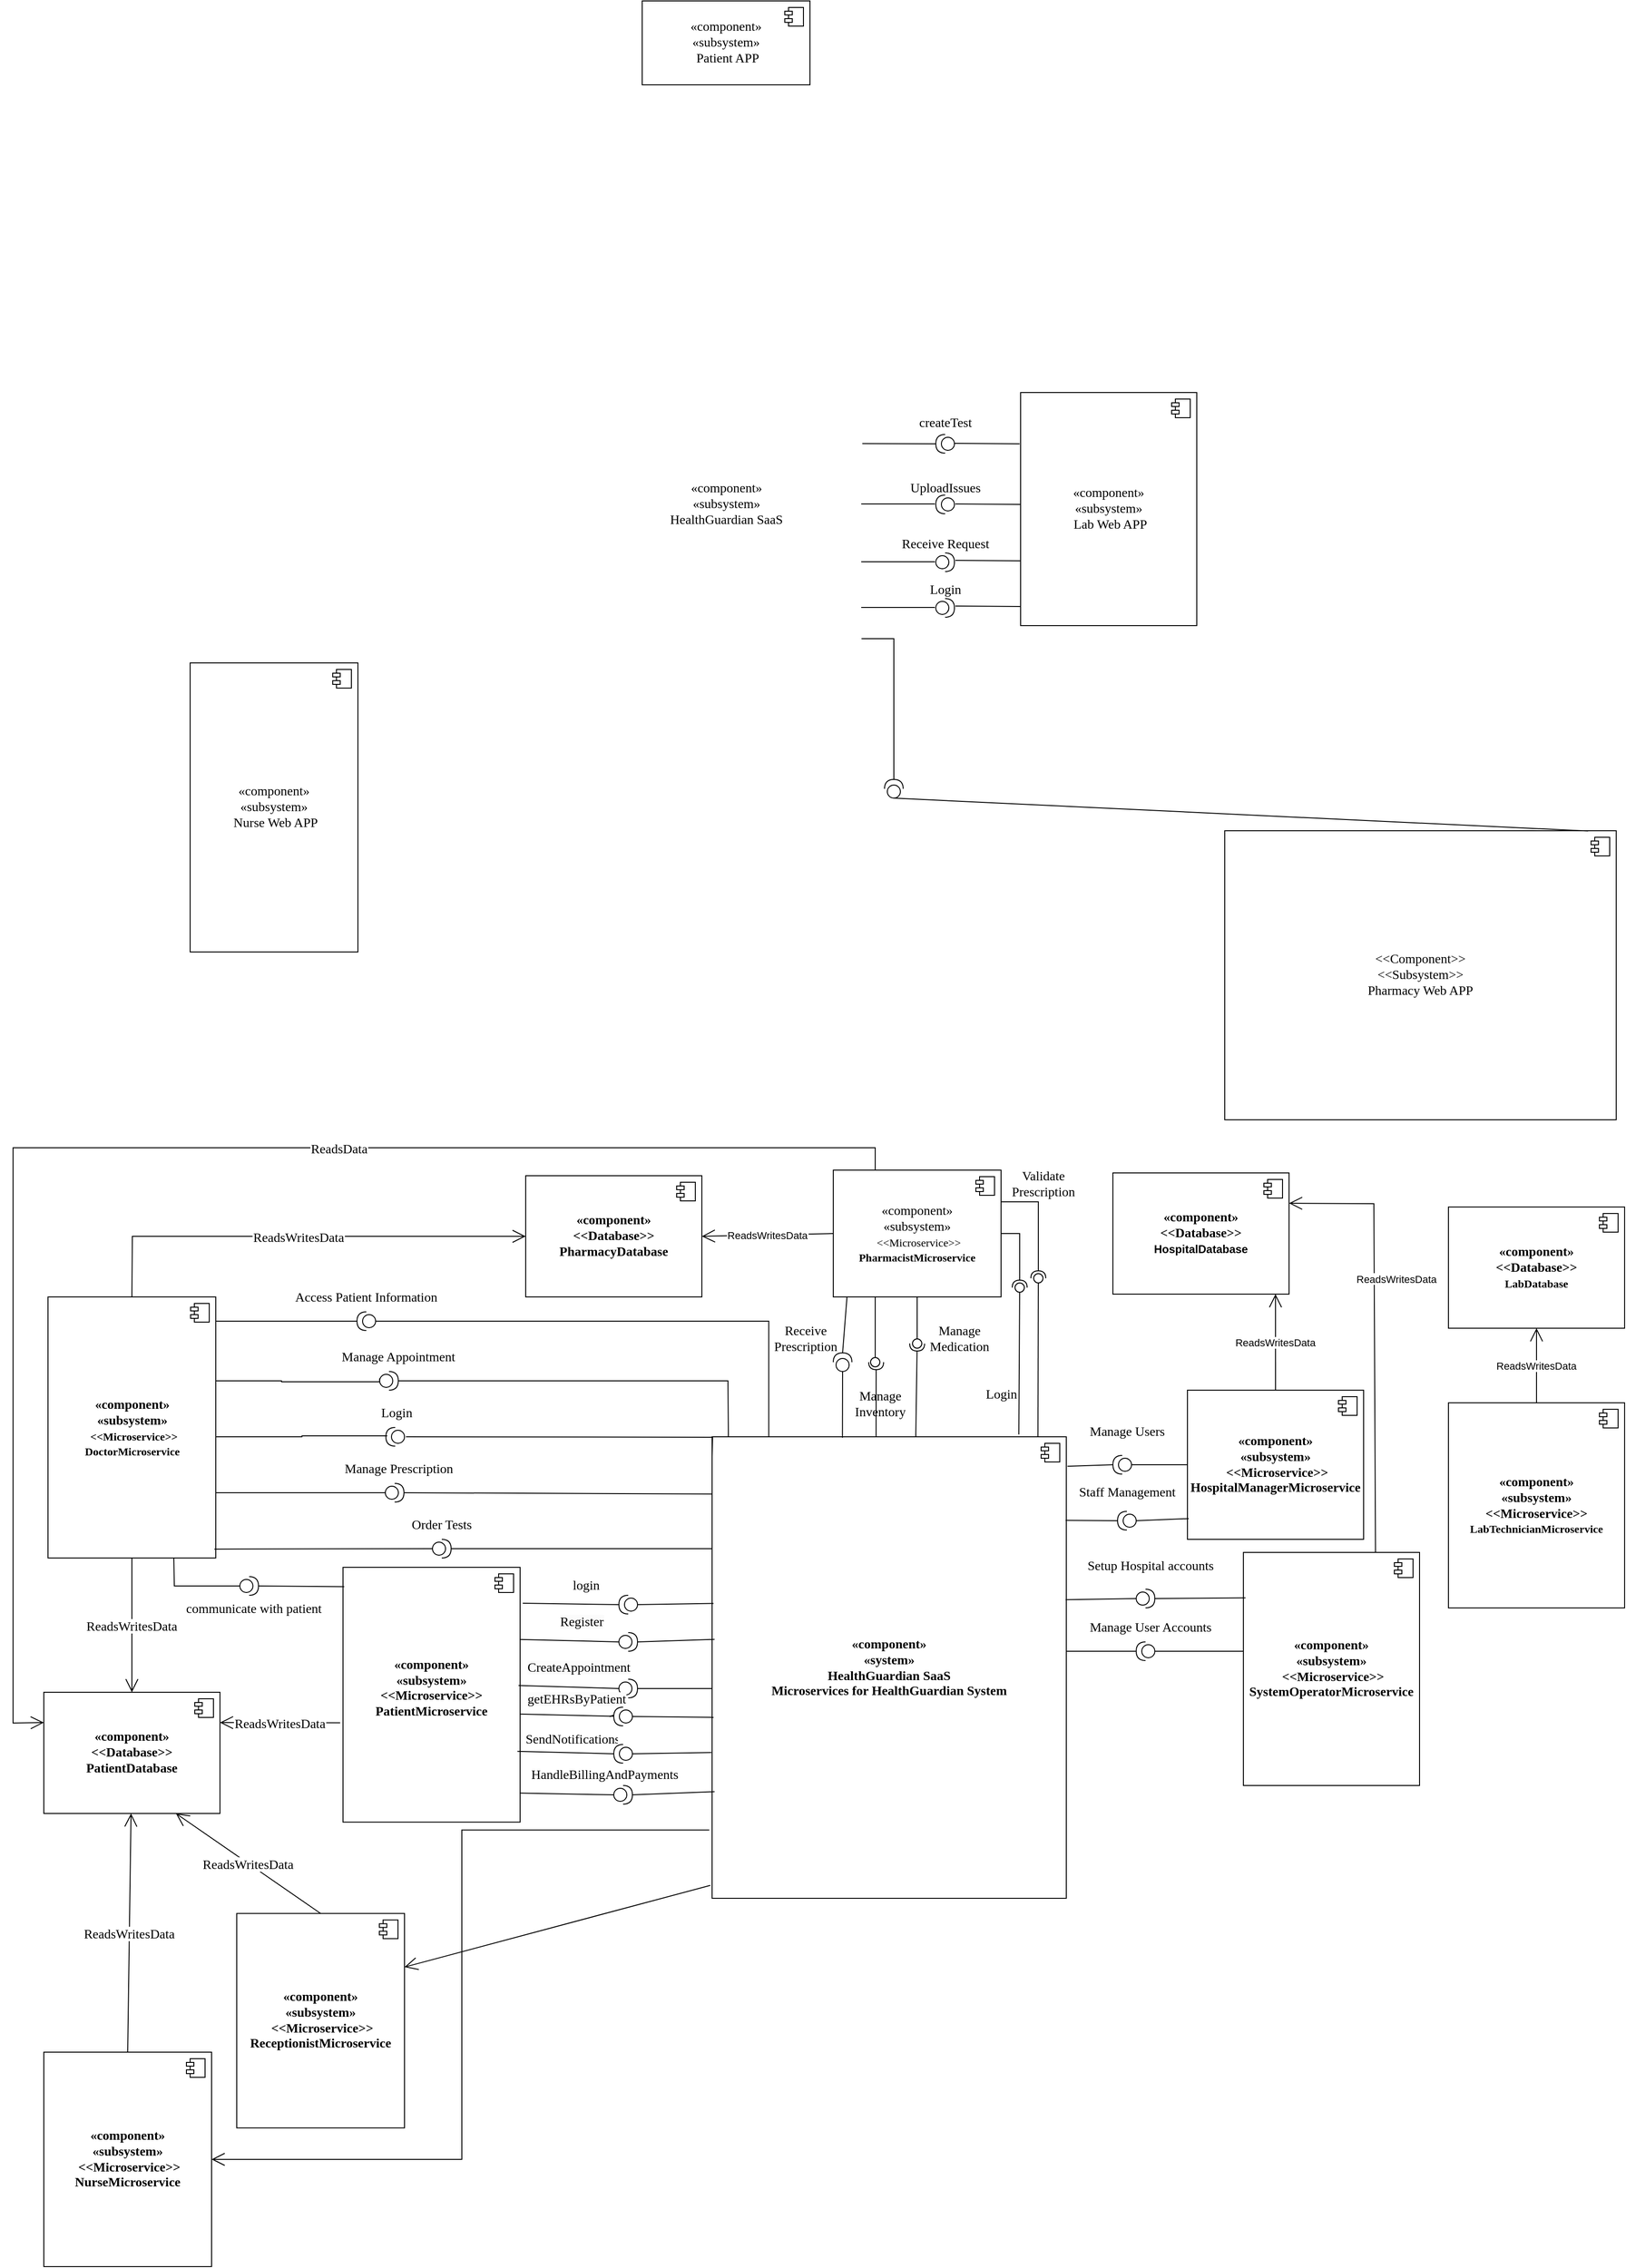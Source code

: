 <mxfile version="22.1.11" type="github">
  <diagram name="第 1 页" id="nJB0Ftmji8PTShk6qqmN">
    <mxGraphModel dx="415" dy="1064" grid="1" gridSize="10" guides="1" tooltips="1" connect="1" arrows="1" fold="1" page="1" pageScale="1" pageWidth="1169" pageHeight="827" math="0" shadow="0">
      <root>
        <mxCell id="0" />
        <mxCell id="1" parent="0" />
        <mxCell id="VN6n6pisOUyMDZb1Et-6-19" value="&lt;font style=&quot;font-size: 14px;&quot;&gt;«component»&lt;br style=&quot;border-color: var(--border-color); font-size: 14px;&quot;&gt;«subsystem»&lt;br style=&quot;border-color: var(--border-color); font-size: 14px;&quot;&gt;&lt;span style=&quot;border-color: var(--border-color); font-size: 14px;&quot;&gt;&amp;nbsp;Lab Web APP&lt;/span&gt;&lt;/font&gt;" style="html=1;dropTarget=0;whiteSpace=wrap;fontFamily=Times New Roman;fontSize=14;" parent="1" vertex="1">
          <mxGeometry x="1151" y="260" width="189" height="250" as="geometry" />
        </mxCell>
        <mxCell id="VN6n6pisOUyMDZb1Et-6-20" value="" style="shape=module;jettyWidth=8;jettyHeight=4;" parent="VN6n6pisOUyMDZb1Et-6-19" vertex="1">
          <mxGeometry x="1" width="20" height="20" relative="1" as="geometry">
            <mxPoint x="-27" y="7" as="offset" />
          </mxGeometry>
        </mxCell>
        <mxCell id="VN6n6pisOUyMDZb1Et-6-21" value="&lt;font style=&quot;font-size: 14px;&quot;&gt;&amp;lt;&amp;lt;Component&amp;gt;&amp;gt;&lt;br style=&quot;border-color: var(--border-color); font-size: 14px;&quot;&gt;&lt;span style=&quot;font-size: 14px;&quot;&gt;&amp;lt;&amp;lt;Subsystem&amp;gt;&amp;gt;&lt;/span&gt;&lt;br style=&quot;border-color: var(--border-color); font-size: 14px;&quot;&gt;&lt;span style=&quot;font-size: 14px;&quot;&gt;Pharmacy Web APP&lt;/span&gt;&lt;/font&gt;" style="html=1;dropTarget=0;whiteSpace=wrap;fontSize=14;fontFamily=Times New Roman;" parent="1" vertex="1">
          <mxGeometry x="1370" y="730" width="420" height="310" as="geometry" />
        </mxCell>
        <mxCell id="VN6n6pisOUyMDZb1Et-6-22" value="" style="shape=module;jettyWidth=8;jettyHeight=4;" parent="VN6n6pisOUyMDZb1Et-6-21" vertex="1">
          <mxGeometry x="1" width="20" height="20" relative="1" as="geometry">
            <mxPoint x="-27" y="7" as="offset" />
          </mxGeometry>
        </mxCell>
        <mxCell id="VN6n6pisOUyMDZb1Et-6-25" value="&lt;span style=&quot;font-weight: normal; font-size: 14px;&quot;&gt;«component»&lt;br style=&quot;border-color: var(--border-color); font-size: 14px;&quot;&gt;«subsystem»&lt;br style=&quot;font-size: 14px;&quot;&gt;HealthGuardian SaaS&lt;br style=&quot;font-size: 14px;&quot;&gt;&lt;/span&gt;" style="text;align=center;fontStyle=1;verticalAlign=middle;spacingLeft=3;spacingRight=3;strokeColor=none;rotatable=0;points=[[0,0.5],[1,0.5]];portConstraint=eastwest;html=1;fontFamily=Times New Roman;fontSize=14;" parent="1" vertex="1">
          <mxGeometry x="795" y="367" width="80" height="26" as="geometry" />
        </mxCell>
        <mxCell id="VN6n6pisOUyMDZb1Et-6-26" value="Manage Appointment" style="text;html=1;align=center;verticalAlign=middle;resizable=0;points=[];autosize=1;strokeColor=none;fillColor=none;fontFamily=Times New Roman;fontSize=14;" parent="1" vertex="1">
          <mxGeometry x="408.34" y="1280" width="150" height="30" as="geometry" />
        </mxCell>
        <mxCell id="VN6n6pisOUyMDZb1Et-6-29" value="Manage Prescription" style="text;whiteSpace=wrap;html=1;align=center;fontFamily=Times New Roman;fontSize=14;" parent="1" vertex="1">
          <mxGeometry x="409.42" y="1400" width="150" height="40" as="geometry" />
        </mxCell>
        <mxCell id="VN6n6pisOUyMDZb1Et-6-30" value="Order Tests" style="text;whiteSpace=wrap;html=1;align=center;fontSize=14;fontFamily=Times New Roman;" parent="1" vertex="1">
          <mxGeometry x="455" y="1460" width="150" height="40" as="geometry" />
        </mxCell>
        <mxCell id="VN6n6pisOUyMDZb1Et-6-31" value="Access Patient Information" style="text;whiteSpace=wrap;html=1;align=center;fontFamily=Times New Roman;fontSize=14;" parent="1" vertex="1">
          <mxGeometry x="359" y="1216" width="180" height="30" as="geometry" />
        </mxCell>
        <mxCell id="VN6n6pisOUyMDZb1Et-6-32" value="" style="edgeStyle=orthogonalEdgeStyle;rounded=0;orthogonalLoop=1;jettySize=auto;html=1;entryX=-0.003;entryY=0.367;entryDx=0;entryDy=0;entryPerimeter=0;endArrow=none;endFill=0;exitX=0.998;exitY=0.177;exitDx=0;exitDy=0;exitPerimeter=0;" parent="1" target="VN6n6pisOUyMDZb1Et-6-33" edge="1" source="W3R0Q8apx7RqM81T_USm-109">
          <mxGeometry relative="1" as="geometry">
            <mxPoint x="340" y="1320" as="sourcePoint" />
            <mxPoint x="617.47" y="1315.985" as="targetPoint" />
            <Array as="points">
              <mxPoint x="287" y="1320" />
              <mxPoint x="358" y="1320" />
              <mxPoint x="463" y="1321" />
            </Array>
          </mxGeometry>
        </mxCell>
        <mxCell id="VN6n6pisOUyMDZb1Et-6-33" value="" style="shape=providedRequiredInterface;html=1;verticalLabelPosition=bottom;sketch=0;" parent="1" vertex="1">
          <mxGeometry x="463.34" y="1310" width="20" height="20" as="geometry" />
        </mxCell>
        <mxCell id="VN6n6pisOUyMDZb1Et-6-34" value="" style="shape=providedRequiredInterface;html=1;verticalLabelPosition=bottom;sketch=0;" parent="1" vertex="1">
          <mxGeometry x="469.42" y="1430" width="20" height="20" as="geometry" />
        </mxCell>
        <mxCell id="VN6n6pisOUyMDZb1Et-6-36" value="" style="shape=providedRequiredInterface;html=1;verticalLabelPosition=bottom;sketch=0;" parent="1" vertex="1">
          <mxGeometry x="520" y="1490" width="20" height="20" as="geometry" />
        </mxCell>
        <mxCell id="VN6n6pisOUyMDZb1Et-6-37" style="edgeStyle=orthogonalEdgeStyle;rounded=0;orthogonalLoop=1;jettySize=auto;html=1;exitX=0;exitY=0.5;exitDx=0;exitDy=0;exitPerimeter=0;entryX=0.16;entryY=0.004;entryDx=0;entryDy=0;endArrow=none;endFill=0;entryPerimeter=0;" parent="1" source="VN6n6pisOUyMDZb1Et-6-38" target="W3R0Q8apx7RqM81T_USm-1" edge="1">
          <mxGeometry relative="1" as="geometry">
            <mxPoint x="584" y="1255.25" as="targetPoint" />
          </mxGeometry>
        </mxCell>
        <mxCell id="VN6n6pisOUyMDZb1Et-6-38" value="" style="shape=providedRequiredInterface;html=1;verticalLabelPosition=bottom;sketch=0;direction=west;" parent="1" vertex="1">
          <mxGeometry x="439" y="1246" width="20" height="20" as="geometry" />
        </mxCell>
        <mxCell id="VN6n6pisOUyMDZb1Et-6-39" style="rounded=0;orthogonalLoop=1;jettySize=auto;html=1;exitX=1;exitY=0.5;exitDx=0;exitDy=0;exitPerimeter=0;entryX=0.046;entryY=0;entryDx=0;entryDy=0;endArrow=none;endFill=0;entryPerimeter=0;" parent="1" source="VN6n6pisOUyMDZb1Et-6-33" target="W3R0Q8apx7RqM81T_USm-1" edge="1">
          <mxGeometry relative="1" as="geometry">
            <mxPoint x="619.5" y="1320.6" as="targetPoint" />
            <Array as="points">
              <mxPoint x="837" y="1320" />
            </Array>
          </mxGeometry>
        </mxCell>
        <mxCell id="VN6n6pisOUyMDZb1Et-6-41" value="«component»&lt;br style=&quot;border-color: var(--border-color); font-size: 14px;&quot;&gt;«subsystem»&lt;br style=&quot;border-color: var(--border-color); font-size: 14px;&quot;&gt;&lt;span style=&quot;border-color: var(--border-color); font-size: 14px;&quot;&gt;&amp;nbsp;Patient APP&lt;/span&gt;" style="html=1;dropTarget=0;whiteSpace=wrap;fontFamily=Times New Roman;fontSize=14;" parent="1" vertex="1">
          <mxGeometry x="745" y="-160" width="180" height="90" as="geometry" />
        </mxCell>
        <mxCell id="VN6n6pisOUyMDZb1Et-6-42" value="" style="shape=module;jettyWidth=8;jettyHeight=4;" parent="VN6n6pisOUyMDZb1Et-6-41" vertex="1">
          <mxGeometry x="1" width="20" height="20" relative="1" as="geometry">
            <mxPoint x="-27" y="7" as="offset" />
          </mxGeometry>
        </mxCell>
        <mxCell id="VN6n6pisOUyMDZb1Et-6-43" value="" style="shape=providedRequiredInterface;html=1;verticalLabelPosition=bottom;sketch=0;" parent="1" vertex="1">
          <mxGeometry x="313.34" y="1530" width="20" height="20" as="geometry" />
        </mxCell>
        <mxCell id="VN6n6pisOUyMDZb1Et-6-44" value="communicate with patient" style="text;html=1;align=center;verticalAlign=middle;resizable=0;points=[];autosize=1;strokeColor=none;fillColor=none;fontFamily=Times New Roman;fontSize=14;" parent="1" vertex="1">
          <mxGeometry x="243.34" y="1550" width="170" height="30" as="geometry" />
        </mxCell>
        <mxCell id="VN6n6pisOUyMDZb1Et-6-45" value="" style="shape=providedRequiredInterface;html=1;verticalLabelPosition=bottom;sketch=0;rotation=-180;" parent="1" vertex="1">
          <mxGeometry x="1060" y="305" width="20" height="20" as="geometry" />
        </mxCell>
        <mxCell id="VN6n6pisOUyMDZb1Et-6-46" value="" style="shape=providedRequiredInterface;html=1;verticalLabelPosition=bottom;sketch=0;rotation=-180;" parent="1" vertex="1">
          <mxGeometry x="1060" y="370" width="20" height="20" as="geometry" />
        </mxCell>
        <mxCell id="VN6n6pisOUyMDZb1Et-6-47" value="" style="shape=providedRequiredInterface;html=1;verticalLabelPosition=bottom;sketch=0;" parent="1" vertex="1">
          <mxGeometry x="1060" y="432" width="20" height="20" as="geometry" />
        </mxCell>
        <mxCell id="VN6n6pisOUyMDZb1Et-6-48" value="" style="endArrow=none;html=1;rounded=0;entryX=1;entryY=0.5;entryDx=0;entryDy=0;entryPerimeter=0;exitX=1.004;exitY=0.362;exitDx=0;exitDy=0;exitPerimeter=0;" parent="1" target="VN6n6pisOUyMDZb1Et-6-45" edge="1">
          <mxGeometry width="50" height="50" relative="1" as="geometry">
            <mxPoint x="981.16" y="314.71" as="sourcePoint" />
            <mxPoint x="1030" y="280" as="targetPoint" />
          </mxGeometry>
        </mxCell>
        <mxCell id="VN6n6pisOUyMDZb1Et-6-49" value="" style="endArrow=none;html=1;rounded=0;exitX=1.004;exitY=0.362;exitDx=0;exitDy=0;exitPerimeter=0;" parent="1" edge="1">
          <mxGeometry width="50" height="50" relative="1" as="geometry">
            <mxPoint x="1080" y="314.5" as="sourcePoint" />
            <mxPoint x="1150" y="315" as="targetPoint" />
          </mxGeometry>
        </mxCell>
        <mxCell id="VN6n6pisOUyMDZb1Et-6-50" value="" style="endArrow=none;html=1;rounded=0;entryX=1;entryY=0.5;entryDx=0;entryDy=0;entryPerimeter=0;exitX=1.004;exitY=0.362;exitDx=0;exitDy=0;exitPerimeter=0;" parent="1" edge="1">
          <mxGeometry width="50" height="50" relative="1" as="geometry">
            <mxPoint x="980" y="379.5" as="sourcePoint" />
            <mxPoint x="1059" y="379.5" as="targetPoint" />
          </mxGeometry>
        </mxCell>
        <mxCell id="VN6n6pisOUyMDZb1Et-6-51" value="" style="endArrow=none;html=1;rounded=0;exitX=1.004;exitY=0.362;exitDx=0;exitDy=0;exitPerimeter=0;" parent="1" edge="1">
          <mxGeometry width="50" height="50" relative="1" as="geometry">
            <mxPoint x="1081" y="379.5" as="sourcePoint" />
            <mxPoint x="1151" y="380" as="targetPoint" />
          </mxGeometry>
        </mxCell>
        <mxCell id="VN6n6pisOUyMDZb1Et-6-52" value="" style="endArrow=none;html=1;rounded=0;exitX=1.004;exitY=0.362;exitDx=0;exitDy=0;exitPerimeter=0;" parent="1" edge="1">
          <mxGeometry width="50" height="50" relative="1" as="geometry">
            <mxPoint x="1081" y="440" as="sourcePoint" />
            <mxPoint x="1151" y="440.5" as="targetPoint" />
          </mxGeometry>
        </mxCell>
        <mxCell id="VN6n6pisOUyMDZb1Et-6-53" value="" style="endArrow=none;html=1;rounded=0;entryX=1;entryY=0.5;entryDx=0;entryDy=0;entryPerimeter=0;exitX=1.004;exitY=0.362;exitDx=0;exitDy=0;exitPerimeter=0;" parent="1" edge="1">
          <mxGeometry width="50" height="50" relative="1" as="geometry">
            <mxPoint x="980" y="441.5" as="sourcePoint" />
            <mxPoint x="1059" y="441.5" as="targetPoint" />
          </mxGeometry>
        </mxCell>
        <mxCell id="VN6n6pisOUyMDZb1Et-6-54" value="createTest" style="text;html=1;align=center;verticalAlign=middle;resizable=0;points=[];autosize=1;strokeColor=none;fillColor=none;fontFamily=Times New Roman;fontSize=14;" parent="1" vertex="1">
          <mxGeometry x="1030" y="278" width="80" height="30" as="geometry" />
        </mxCell>
        <mxCell id="VN6n6pisOUyMDZb1Et-6-55" value="UploadIssues" style="text;html=1;align=center;verticalAlign=middle;resizable=0;points=[];autosize=1;strokeColor=none;fillColor=none;fontFamily=Times New Roman;fontSize=14;" parent="1" vertex="1">
          <mxGeometry x="1020" y="348" width="100" height="30" as="geometry" />
        </mxCell>
        <mxCell id="VN6n6pisOUyMDZb1Et-6-56" value="Receive Request" style="text;html=1;align=center;verticalAlign=middle;resizable=0;points=[];autosize=1;strokeColor=none;fillColor=none;fontFamily=Times New Roman;fontSize=14;" parent="1" vertex="1">
          <mxGeometry x="1010" y="408" width="120" height="30" as="geometry" />
        </mxCell>
        <mxCell id="VN6n6pisOUyMDZb1Et-6-59" value="" style="ellipse;whiteSpace=wrap;html=1;align=center;aspect=fixed;fillColor=none;strokeColor=none;resizable=0;perimeter=centerPerimeter;rotatable=0;allowArrows=0;points=[];outlineConnect=1;" parent="1" vertex="1">
          <mxGeometry x="1230.5" y="1189" width="10" height="10" as="geometry" />
        </mxCell>
        <mxCell id="VN6n6pisOUyMDZb1Et-6-60" value="Receive&lt;br style=&quot;font-size: 14px;&quot;&gt;Prescription" style="text;html=1;align=center;verticalAlign=middle;resizable=0;points=[];autosize=1;strokeColor=none;fillColor=none;fontFamily=Times New Roman;fontSize=14;" parent="1" vertex="1">
          <mxGeometry x="875" y="1250" width="90" height="50" as="geometry" />
        </mxCell>
        <mxCell id="VN6n6pisOUyMDZb1Et-6-61" value="" style="ellipse;whiteSpace=wrap;html=1;align=center;aspect=fixed;fillColor=none;strokeColor=none;resizable=0;perimeter=centerPerimeter;rotatable=0;allowArrows=0;points=[];outlineConnect=1;" parent="1" vertex="1">
          <mxGeometry x="940" y="680" width="10" height="10" as="geometry" />
        </mxCell>
        <mxCell id="VN6n6pisOUyMDZb1Et-6-62" value="" style="rounded=0;orthogonalLoop=1;jettySize=auto;html=1;endArrow=oval;endFill=0;sketch=0;sourcePerimeterSpacing=0;targetPerimeterSpacing=0;endSize=10;exitX=0.25;exitY=1;exitDx=0;exitDy=0;" parent="1" edge="1" source="W3R0Q8apx7RqM81T_USm-103">
          <mxGeometry relative="1" as="geometry">
            <mxPoint x="1281.5" y="1280" as="sourcePoint" />
            <mxPoint x="995" y="1300" as="targetPoint" />
          </mxGeometry>
        </mxCell>
        <mxCell id="VN6n6pisOUyMDZb1Et-6-63" value="" style="rounded=0;orthogonalLoop=1;jettySize=auto;html=1;endArrow=halfCircle;endFill=0;endSize=6;strokeWidth=1;sketch=0;exitX=0.463;exitY=0.004;exitDx=0;exitDy=0;exitPerimeter=0;" parent="1" edge="1" source="W3R0Q8apx7RqM81T_USm-1">
          <mxGeometry relative="1" as="geometry">
            <mxPoint x="1281" y="1114" as="sourcePoint" />
            <mxPoint x="996" y="1300" as="targetPoint" />
          </mxGeometry>
        </mxCell>
        <mxCell id="VN6n6pisOUyMDZb1Et-6-64" value="Manage &lt;br style=&quot;font-size: 14px;&quot;&gt;Medication" style="text;html=1;align=center;verticalAlign=middle;resizable=0;points=[];autosize=1;strokeColor=none;fillColor=none;fontFamily=Times New Roman;fontSize=14;" parent="1" vertex="1">
          <mxGeometry x="1040" y="1250" width="90" height="50" as="geometry" />
        </mxCell>
        <mxCell id="VN6n6pisOUyMDZb1Et-6-65" value="" style="rounded=0;orthogonalLoop=1;jettySize=auto;html=1;endArrow=oval;endFill=0;sketch=0;sourcePerimeterSpacing=0;targetPerimeterSpacing=0;endSize=10;exitX=0.5;exitY=1;exitDx=0;exitDy=0;" parent="1" edge="1" source="W3R0Q8apx7RqM81T_USm-103">
          <mxGeometry relative="1" as="geometry">
            <mxPoint x="901" y="771" as="sourcePoint" />
            <mxPoint x="1040" y="1280" as="targetPoint" />
          </mxGeometry>
        </mxCell>
        <mxCell id="VN6n6pisOUyMDZb1Et-6-66" value="" style="rounded=0;orthogonalLoop=1;jettySize=auto;html=1;endArrow=halfCircle;endFill=0;endSize=6;strokeWidth=1;sketch=0;exitX=0.575;exitY=0.003;exitDx=0;exitDy=0;exitPerimeter=0;" parent="1" edge="1" source="W3R0Q8apx7RqM81T_USm-1">
          <mxGeometry relative="1" as="geometry">
            <mxPoint x="900" y="605" as="sourcePoint" />
            <mxPoint x="1040" y="1280" as="targetPoint" />
          </mxGeometry>
        </mxCell>
        <mxCell id="VN6n6pisOUyMDZb1Et-6-67" value="Manage &lt;br style=&quot;font-size: 14px;&quot;&gt;Inventory" style="text;html=1;align=center;verticalAlign=middle;resizable=0;points=[];autosize=1;strokeColor=none;fillColor=none;fontFamily=Times New Roman;fontSize=14;" parent="1" vertex="1">
          <mxGeometry x="960" y="1320" width="80" height="50" as="geometry" />
        </mxCell>
        <mxCell id="VN6n6pisOUyMDZb1Et-6-72" value="" style="shape=providedRequiredInterface;html=1;verticalLabelPosition=bottom;sketch=0;" parent="1" vertex="1">
          <mxGeometry x="1060" y="481" width="20" height="20" as="geometry" />
        </mxCell>
        <mxCell id="VN6n6pisOUyMDZb1Et-6-73" value="" style="endArrow=none;html=1;rounded=0;exitX=1.004;exitY=0.362;exitDx=0;exitDy=0;exitPerimeter=0;" parent="1" edge="1">
          <mxGeometry width="50" height="50" relative="1" as="geometry">
            <mxPoint x="1081" y="489" as="sourcePoint" />
            <mxPoint x="1151" y="489.5" as="targetPoint" />
          </mxGeometry>
        </mxCell>
        <mxCell id="VN6n6pisOUyMDZb1Et-6-74" value="" style="endArrow=none;html=1;rounded=0;entryX=1;entryY=0.5;entryDx=0;entryDy=0;entryPerimeter=0;exitX=1.004;exitY=0.362;exitDx=0;exitDy=0;exitPerimeter=0;" parent="1" edge="1">
          <mxGeometry width="50" height="50" relative="1" as="geometry">
            <mxPoint x="980" y="490.5" as="sourcePoint" />
            <mxPoint x="1059" y="490.5" as="targetPoint" />
          </mxGeometry>
        </mxCell>
        <mxCell id="VN6n6pisOUyMDZb1Et-6-75" value="Login" style="text;html=1;align=center;verticalAlign=middle;resizable=0;points=[];autosize=1;strokeColor=none;fillColor=none;fontFamily=Times New Roman;fontSize=14;" parent="1" vertex="1">
          <mxGeometry x="1040" y="457" width="60" height="30" as="geometry" />
        </mxCell>
        <mxCell id="VN6n6pisOUyMDZb1Et-6-76" value="" style="rounded=0;orthogonalLoop=1;jettySize=auto;html=1;endArrow=halfCircle;endFill=0;endSize=6;strokeWidth=1;sketch=0;exitX=1;exitY=0.5;exitDx=0;exitDy=0;" parent="1" edge="1" source="W3R0Q8apx7RqM81T_USm-103">
          <mxGeometry relative="1" as="geometry">
            <mxPoint x="974" y="770" as="sourcePoint" />
            <mxPoint x="1150" y="1220" as="targetPoint" />
            <Array as="points">
              <mxPoint x="1150" y="1162" />
            </Array>
          </mxGeometry>
        </mxCell>
        <mxCell id="VN6n6pisOUyMDZb1Et-6-77" value="" style="rounded=0;orthogonalLoop=1;jettySize=auto;html=1;endArrow=oval;endFill=0;sketch=0;sourcePerimeterSpacing=0;targetPerimeterSpacing=0;endSize=10;exitX=0.866;exitY=-0.005;exitDx=0;exitDy=0;exitPerimeter=0;" parent="1" edge="1" source="W3R0Q8apx7RqM81T_USm-1">
          <mxGeometry relative="1" as="geometry">
            <mxPoint x="975" y="607" as="sourcePoint" />
            <mxPoint x="1150" y="1220" as="targetPoint" />
          </mxGeometry>
        </mxCell>
        <mxCell id="VN6n6pisOUyMDZb1Et-6-78" value="Login" style="text;html=1;align=center;verticalAlign=middle;resizable=0;points=[];autosize=1;strokeColor=none;fillColor=none;fontFamily=Times New Roman;fontSize=14;" parent="1" vertex="1">
          <mxGeometry x="1100" y="1320" width="60" height="30" as="geometry" />
        </mxCell>
        <mxCell id="VN6n6pisOUyMDZb1Et-6-81" value="" style="endArrow=none;html=1;rounded=0;entryX=0;entryY=0.5;entryDx=0;entryDy=0;entryPerimeter=0;" parent="1" target="VN6n6pisOUyMDZb1Et-6-34" edge="1">
          <mxGeometry width="50" height="50" relative="1" as="geometry">
            <mxPoint x="280" y="1440" as="sourcePoint" />
            <mxPoint x="684.42" y="1340" as="targetPoint" />
          </mxGeometry>
        </mxCell>
        <mxCell id="VN6n6pisOUyMDZb1Et-6-82" value="" style="endArrow=none;html=1;rounded=0;entryX=1;entryY=0.5;entryDx=0;entryDy=0;entryPerimeter=0;exitX=-0.001;exitY=0.124;exitDx=0;exitDy=0;exitPerimeter=0;" parent="1" source="W3R0Q8apx7RqM81T_USm-1" target="VN6n6pisOUyMDZb1Et-6-34" edge="1">
          <mxGeometry width="50" height="50" relative="1" as="geometry">
            <mxPoint x="625.0" y="1443.85" as="sourcePoint" />
            <mxPoint x="684.42" y="1340" as="targetPoint" />
          </mxGeometry>
        </mxCell>
        <mxCell id="VN6n6pisOUyMDZb1Et-6-87" value="" style="shape=providedRequiredInterface;html=1;verticalLabelPosition=bottom;sketch=0;direction=west;rotation=90;" parent="1" vertex="1">
          <mxGeometry x="950" y="1290" width="20" height="20" as="geometry" />
        </mxCell>
        <mxCell id="VN6n6pisOUyMDZb1Et-6-89" value="" style="endArrow=none;html=1;rounded=0;entryX=1;entryY=0.5;entryDx=0;entryDy=0;entryPerimeter=0;exitX=0.082;exitY=0.996;exitDx=0;exitDy=0;exitPerimeter=0;" parent="1" source="W3R0Q8apx7RqM81T_USm-103" target="VN6n6pisOUyMDZb1Et-6-87" edge="1">
          <mxGeometry width="50" height="50" relative="1" as="geometry">
            <mxPoint x="640" y="510" as="sourcePoint" />
            <mxPoint x="690" y="460" as="targetPoint" />
          </mxGeometry>
        </mxCell>
        <mxCell id="VN6n6pisOUyMDZb1Et-6-91" value="" style="endArrow=none;html=1;rounded=0;exitX=0;exitY=0.5;exitDx=0;exitDy=0;exitPerimeter=0;entryX=0.928;entryY=0.001;entryDx=0;entryDy=0;entryPerimeter=0;" parent="1" source="VN6n6pisOUyMDZb1Et-6-93" target="VN6n6pisOUyMDZb1Et-6-21" edge="1">
          <mxGeometry width="50" height="50" relative="1" as="geometry">
            <mxPoint x="570" y="730" as="sourcePoint" />
            <mxPoint x="420" y="710" as="targetPoint" />
          </mxGeometry>
        </mxCell>
        <mxCell id="VN6n6pisOUyMDZb1Et-6-93" value="" style="shape=providedRequiredInterface;html=1;verticalLabelPosition=bottom;sketch=0;direction=west;rotation=90;" parent="1" vertex="1">
          <mxGeometry x="1005" y="675" width="20" height="20" as="geometry" />
        </mxCell>
        <mxCell id="VN6n6pisOUyMDZb1Et-6-95" value="" style="endArrow=none;html=1;rounded=0;exitX=1;exitY=0.5;exitDx=0;exitDy=0;exitPerimeter=0;entryX=1.001;entryY=0.822;entryDx=0;entryDy=0;entryPerimeter=0;" parent="1" source="VN6n6pisOUyMDZb1Et-6-93" edge="1">
          <mxGeometry width="50" height="50" relative="1" as="geometry">
            <mxPoint x="1025" y="705" as="sourcePoint" />
            <mxPoint x="980.29" y="524.01" as="targetPoint" />
            <Array as="points">
              <mxPoint x="1015" y="524" />
            </Array>
          </mxGeometry>
        </mxCell>
        <mxCell id="VN6n6pisOUyMDZb1Et-6-96" value="&lt;font style=&quot;font-size: 14px;&quot; face=&quot;Times New Roman&quot;&gt;«component»&lt;br style=&quot;border-color: var(--border-color);&quot;&gt;&lt;span style=&quot;&quot;&gt;«subsystem»&lt;/span&gt;&lt;br style=&quot;border-color: var(--border-color);&quot;&gt;&lt;span style=&quot;&quot;&gt;&amp;nbsp;Nurse Web APP&lt;/span&gt;&lt;/font&gt;" style="html=1;dropTarget=0;whiteSpace=wrap;" parent="1" vertex="1">
          <mxGeometry x="260" y="550" width="180" height="310" as="geometry" />
        </mxCell>
        <mxCell id="VN6n6pisOUyMDZb1Et-6-97" value="" style="shape=module;jettyWidth=8;jettyHeight=4;" parent="VN6n6pisOUyMDZb1Et-6-96" vertex="1">
          <mxGeometry x="1" width="20" height="20" relative="1" as="geometry">
            <mxPoint x="-27" y="7" as="offset" />
          </mxGeometry>
        </mxCell>
        <mxCell id="W3R0Q8apx7RqM81T_USm-1" value="&lt;font style=&quot;font-size: 14px;&quot; face=&quot;Times New Roman&quot;&gt;&lt;b&gt;«component»&lt;br style=&quot;border-color: var(--border-color);&quot;&gt;&lt;span style=&quot;&quot;&gt;«system»&lt;/span&gt;&lt;br style=&quot;border-color: var(--border-color);&quot;&gt;HealthGuardian SaaS&lt;br&gt;&lt;span style=&quot;text-align: left;&quot;&gt;Microservices for HealthGuardian System&lt;/span&gt;&lt;/b&gt;&lt;/font&gt;&lt;span style=&quot;&quot;&gt;&lt;br&gt;&lt;/span&gt;" style="html=1;dropTarget=0;whiteSpace=wrap;" vertex="1" parent="1">
          <mxGeometry x="820" y="1380" width="380" height="495" as="geometry" />
        </mxCell>
        <mxCell id="W3R0Q8apx7RqM81T_USm-2" value="" style="shape=module;jettyWidth=8;jettyHeight=4;" vertex="1" parent="W3R0Q8apx7RqM81T_USm-1">
          <mxGeometry x="1" width="20" height="20" relative="1" as="geometry">
            <mxPoint x="-27" y="7" as="offset" />
          </mxGeometry>
        </mxCell>
        <mxCell id="W3R0Q8apx7RqM81T_USm-47" value="" style="startArrow=none;endArrow=open;endSize=12;exitX=-0.005;exitY=0.972;entryX=1;entryY=0.25;rounded=0;exitDx=0;exitDy=0;entryDx=0;entryDy=0;exitPerimeter=0;" edge="1" parent="1" source="W3R0Q8apx7RqM81T_USm-1" target="W3R0Q8apx7RqM81T_USm-113">
          <mxGeometry relative="1" as="geometry">
            <mxPoint x="834" y="1627" as="sourcePoint" />
            <mxPoint x="675.758" y="1860.048" as="targetPoint" />
          </mxGeometry>
        </mxCell>
        <mxCell id="W3R0Q8apx7RqM81T_USm-48" value="ReadsWritesData" style="startArrow=none;endArrow=open;endSize=12;exitX=0.5;exitY=1;entryX=0.5;entryY=0;rounded=0;exitDx=0;exitDy=0;entryDx=0;entryDy=0;fontFamily=Times New Roman;fontSize=14;" edge="1" parent="1" source="W3R0Q8apx7RqM81T_USm-109" target="W3R0Q8apx7RqM81T_USm-115">
          <mxGeometry relative="1" as="geometry">
            <mxPoint x="193.876" y="1565.356" as="sourcePoint" />
            <mxPoint x="193" y="1670" as="targetPoint" />
          </mxGeometry>
        </mxCell>
        <mxCell id="W3R0Q8apx7RqM81T_USm-49" value="ReadsWritesData" style="startArrow=none;endArrow=open;endSize=12;entryX=1;entryY=0.25;rounded=0;entryDx=0;entryDy=0;exitX=-0.016;exitY=0.61;exitDx=0;exitDy=0;exitPerimeter=0;fontFamily=Times New Roman;fontSize=14;" edge="1" parent="1" source="W3R0Q8apx7RqM81T_USm-70" target="W3R0Q8apx7RqM81T_USm-115">
          <mxGeometry relative="1" as="geometry">
            <mxPoint x="420" y="1693" as="sourcePoint" />
            <mxPoint x="286" y="1693.355" as="targetPoint" />
          </mxGeometry>
        </mxCell>
        <mxCell id="W3R0Q8apx7RqM81T_USm-58" value="ReadsWritesData" style="startArrow=none;endArrow=open;endSize=12;rounded=0;exitX=0.5;exitY=0;exitDx=0;exitDy=0;fontSize=14;fontFamily=Times New Roman;" edge="1" parent="1" source="W3R0Q8apx7RqM81T_USm-111" target="W3R0Q8apx7RqM81T_USm-115">
          <mxGeometry relative="1" as="geometry">
            <mxPoint x="193" y="2030" as="sourcePoint" />
            <mxPoint x="193" y="1716.71" as="targetPoint" />
          </mxGeometry>
        </mxCell>
        <mxCell id="W3R0Q8apx7RqM81T_USm-59" value="ReadsWritesData" style="startArrow=none;endArrow=open;endSize=12;rounded=0;exitX=0.5;exitY=0;exitDx=0;exitDy=0;entryX=0.75;entryY=1;entryDx=0;entryDy=0;fontFamily=Times New Roman;fontSize=14;" edge="1" parent="1" source="W3R0Q8apx7RqM81T_USm-113" target="W3R0Q8apx7RqM81T_USm-115">
          <mxGeometry relative="1" as="geometry">
            <mxPoint x="446.342" y="1821.221" as="sourcePoint" />
            <mxPoint x="286.0" y="1716.71" as="targetPoint" />
          </mxGeometry>
        </mxCell>
        <mxCell id="W3R0Q8apx7RqM81T_USm-61" value="" style="startArrow=none;endArrow=open;endSize=12;entryX=1;entryY=0.5;rounded=0;entryDx=0;entryDy=0;edgeStyle=orthogonalEdgeStyle;exitX=-0.008;exitY=0.852;exitDx=0;exitDy=0;exitPerimeter=0;" edge="1" parent="1" source="W3R0Q8apx7RqM81T_USm-1" target="W3R0Q8apx7RqM81T_USm-111">
          <mxGeometry relative="1" as="geometry">
            <mxPoint x="890" y="1950" as="sourcePoint" />
            <mxPoint x="686" y="1870" as="targetPoint" />
          </mxGeometry>
        </mxCell>
        <mxCell id="W3R0Q8apx7RqM81T_USm-63" value="ReadsWritesData" style="startArrow=none;endArrow=open;endSize=12;rounded=0;exitX=0.5;exitY=0;exitDx=0;exitDy=0;entryX=0.923;entryY=1;entryDx=0;entryDy=0;entryPerimeter=0;" edge="1" parent="1" source="W3R0Q8apx7RqM81T_USm-118" target="W3R0Q8apx7RqM81T_USm-120">
          <mxGeometry relative="1" as="geometry">
            <mxPoint x="1126.267" y="2062.002" as="sourcePoint" />
            <mxPoint x="1470" y="1350" as="targetPoint" />
          </mxGeometry>
        </mxCell>
        <mxCell id="W3R0Q8apx7RqM81T_USm-65" value="ReadsWritesData" style="startArrow=none;endArrow=open;endSize=12;rounded=0;exitX=0.75;exitY=0;exitDx=0;exitDy=0;entryX=1;entryY=0.25;entryDx=0;entryDy=0;" edge="1" parent="1" source="W3R0Q8apx7RqM81T_USm-105" target="W3R0Q8apx7RqM81T_USm-120">
          <mxGeometry x="0.263" y="-24" relative="1" as="geometry">
            <mxPoint x="1335.684" y="1303.592" as="sourcePoint" />
            <mxPoint x="1539" y="2060" as="targetPoint" />
            <Array as="points">
              <mxPoint x="1530" y="1130" />
            </Array>
            <mxPoint as="offset" />
          </mxGeometry>
        </mxCell>
        <mxCell id="W3R0Q8apx7RqM81T_USm-67" value="ReadsWritesData" style="startArrow=none;endArrow=open;endSize=12;rounded=0;exitX=0;exitY=0.5;exitDx=0;exitDy=0;entryX=1;entryY=0.5;entryDx=0;entryDy=0;" edge="1" parent="1" source="W3R0Q8apx7RqM81T_USm-103" target="W3R0Q8apx7RqM81T_USm-99">
          <mxGeometry relative="1" as="geometry">
            <mxPoint x="941.148" y="1297.283" as="sourcePoint" />
            <mxPoint x="941.264" y="1188.768" as="targetPoint" />
          </mxGeometry>
        </mxCell>
        <mxCell id="W3R0Q8apx7RqM81T_USm-69" value="ReadsWritesData" style="startArrow=none;endArrow=open;endSize=12;rounded=0;exitX=0.5;exitY=0;exitDx=0;exitDy=0;" edge="1" parent="1" source="W3R0Q8apx7RqM81T_USm-107" target="W3R0Q8apx7RqM81T_USm-97">
          <mxGeometry relative="1" as="geometry">
            <mxPoint x="1704.5" y="1353.56" as="sourcePoint" />
            <mxPoint x="1704.5" y="1263.56" as="targetPoint" />
          </mxGeometry>
        </mxCell>
        <mxCell id="W3R0Q8apx7RqM81T_USm-70" value="&lt;font style=&quot;font-size: 14px;&quot; face=&quot;Times New Roman&quot;&gt;&lt;b&gt;«component»&lt;br style=&quot;border-color: var(--border-color);&quot;&gt;&lt;span style=&quot;&quot;&gt;«subsystem»&lt;/span&gt;&lt;br style=&quot;border-color: var(--border-color);&quot;&gt;&amp;lt;&amp;lt;Microservice&amp;gt;&amp;gt;&lt;br style=&quot;border-color: var(--border-color); padding: 0px; margin: 0px;&quot;&gt;PatientMicroservice&lt;br&gt;&lt;/b&gt;&lt;/font&gt;&lt;span style=&quot;&quot;&gt;&lt;br&gt;&lt;/span&gt;" style="html=1;dropTarget=0;whiteSpace=wrap;" vertex="1" parent="1">
          <mxGeometry x="424" y="1520" width="190" height="273.29" as="geometry" />
        </mxCell>
        <mxCell id="W3R0Q8apx7RqM81T_USm-71" value="" style="shape=module;jettyWidth=8;jettyHeight=4;" vertex="1" parent="W3R0Q8apx7RqM81T_USm-70">
          <mxGeometry x="1" width="20" height="20" relative="1" as="geometry">
            <mxPoint x="-27" y="7" as="offset" />
          </mxGeometry>
        </mxCell>
        <mxCell id="W3R0Q8apx7RqM81T_USm-72" value="" style="endArrow=none;html=1;rounded=0;entryX=0.004;entryY=0.361;entryDx=0;entryDy=0;entryPerimeter=0;exitX=0;exitY=0.5;exitDx=0;exitDy=0;exitPerimeter=0;" edge="1" parent="1" source="W3R0Q8apx7RqM81T_USm-73" target="W3R0Q8apx7RqM81T_USm-1">
          <mxGeometry width="50" height="50" relative="1" as="geometry">
            <mxPoint x="760" y="1550" as="sourcePoint" />
            <mxPoint x="770" y="1550" as="targetPoint" />
          </mxGeometry>
        </mxCell>
        <mxCell id="W3R0Q8apx7RqM81T_USm-73" value="" style="shape=providedRequiredInterface;html=1;verticalLabelPosition=bottom;sketch=0;direction=west;" vertex="1" parent="1">
          <mxGeometry x="720" y="1550" width="20" height="20" as="geometry" />
        </mxCell>
        <mxCell id="W3R0Q8apx7RqM81T_USm-74" value="" style="endArrow=none;html=1;rounded=0;exitX=1.015;exitY=0.141;exitDx=0;exitDy=0;exitPerimeter=0;entryX=1;entryY=0.5;entryDx=0;entryDy=0;entryPerimeter=0;" edge="1" parent="1" source="W3R0Q8apx7RqM81T_USm-70" target="W3R0Q8apx7RqM81T_USm-73">
          <mxGeometry width="50" height="50" relative="1" as="geometry">
            <mxPoint x="650" y="1680" as="sourcePoint" />
            <mxPoint x="700" y="1630" as="targetPoint" />
          </mxGeometry>
        </mxCell>
        <mxCell id="W3R0Q8apx7RqM81T_USm-75" value="login" style="text;html=1;strokeColor=none;fillColor=none;align=center;verticalAlign=middle;whiteSpace=wrap;rounded=0;fontSize=14;fontFamily=Times New Roman;" vertex="1" parent="1">
          <mxGeometry x="654.5" y="1530" width="60" height="20" as="geometry" />
        </mxCell>
        <mxCell id="W3R0Q8apx7RqM81T_USm-76" value="" style="endArrow=none;html=1;rounded=0;exitX=0.997;exitY=0.283;exitDx=0;exitDy=0;entryX=0;entryY=0.5;entryDx=0;entryDy=0;entryPerimeter=0;exitPerimeter=0;" edge="1" parent="1" source="W3R0Q8apx7RqM81T_USm-70" target="W3R0Q8apx7RqM81T_USm-77">
          <mxGeometry width="50" height="50" relative="1" as="geometry">
            <mxPoint x="640" y="1650" as="sourcePoint" />
            <mxPoint x="690" y="1600" as="targetPoint" />
          </mxGeometry>
        </mxCell>
        <mxCell id="W3R0Q8apx7RqM81T_USm-77" value="" style="shape=providedRequiredInterface;html=1;verticalLabelPosition=bottom;sketch=0;" vertex="1" parent="1">
          <mxGeometry x="720" y="1590" width="20" height="20" as="geometry" />
        </mxCell>
        <mxCell id="W3R0Q8apx7RqM81T_USm-78" value="" style="endArrow=none;html=1;rounded=0;entryX=0.007;entryY=0.439;entryDx=0;entryDy=0;entryPerimeter=0;exitX=1;exitY=0.5;exitDx=0;exitDy=0;exitPerimeter=0;" edge="1" parent="1" source="W3R0Q8apx7RqM81T_USm-77" target="W3R0Q8apx7RqM81T_USm-1">
          <mxGeometry width="50" height="50" relative="1" as="geometry">
            <mxPoint x="740" y="1700" as="sourcePoint" />
            <mxPoint x="790" y="1650" as="targetPoint" />
          </mxGeometry>
        </mxCell>
        <mxCell id="W3R0Q8apx7RqM81T_USm-79" value="&lt;span style=&quot;color: rgb(0, 0, 0); font-size: 14px; font-style: normal; font-variant-ligatures: normal; font-variant-caps: normal; font-weight: 400; letter-spacing: normal; orphans: 2; text-align: left; text-indent: 0px; text-transform: none; widows: 2; word-spacing: 0px; -webkit-text-stroke-width: 0px; background-color: rgb(251, 251, 251); text-decoration-thickness: initial; text-decoration-style: initial; text-decoration-color: initial; float: none; display: inline !important;&quot;&gt;Register&lt;/span&gt;" style="text;whiteSpace=wrap;html=1;fontFamily=Times New Roman;fontSize=14;" vertex="1" parent="1">
          <mxGeometry x="654.5" y="1563.56" width="50" height="30" as="geometry" />
        </mxCell>
        <mxCell id="W3R0Q8apx7RqM81T_USm-80" value="" style="endArrow=none;html=1;rounded=0;exitX=0.991;exitY=0.464;exitDx=0;exitDy=0;exitPerimeter=0;entryX=0;entryY=0.5;entryDx=0;entryDy=0;entryPerimeter=0;" edge="1" parent="1" source="W3R0Q8apx7RqM81T_USm-70" target="W3R0Q8apx7RqM81T_USm-81">
          <mxGeometry width="50" height="50" relative="1" as="geometry">
            <mxPoint x="660" y="1700" as="sourcePoint" />
            <mxPoint x="700" y="1630" as="targetPoint" />
          </mxGeometry>
        </mxCell>
        <mxCell id="W3R0Q8apx7RqM81T_USm-81" value="" style="shape=providedRequiredInterface;html=1;verticalLabelPosition=bottom;sketch=0;" vertex="1" parent="1">
          <mxGeometry x="720" y="1640" width="20" height="20" as="geometry" />
        </mxCell>
        <mxCell id="W3R0Q8apx7RqM81T_USm-82" value="" style="endArrow=none;html=1;rounded=0;exitX=1;exitY=0.5;exitDx=0;exitDy=0;exitPerimeter=0;" edge="1" parent="1" source="W3R0Q8apx7RqM81T_USm-81">
          <mxGeometry width="50" height="50" relative="1" as="geometry">
            <mxPoint x="680" y="1770" as="sourcePoint" />
            <mxPoint x="820" y="1650" as="targetPoint" />
          </mxGeometry>
        </mxCell>
        <mxCell id="W3R0Q8apx7RqM81T_USm-83" value="&lt;span style=&quot;color: rgb(0, 0, 0); font-size: 14px; font-style: normal; font-variant-ligatures: normal; font-variant-caps: normal; font-weight: 400; letter-spacing: normal; orphans: 2; text-align: left; text-indent: 0px; text-transform: none; widows: 2; word-spacing: 0px; -webkit-text-stroke-width: 0px; background-color: rgb(251, 251, 251); text-decoration-thickness: initial; text-decoration-style: initial; text-decoration-color: initial; float: none; display: inline !important;&quot;&gt;CreateAppointment&lt;/span&gt;" style="text;whiteSpace=wrap;html=1;fontFamily=Times New Roman;fontSize=14;" vertex="1" parent="1">
          <mxGeometry x="619.5" y="1612.5" width="120" height="30" as="geometry" />
        </mxCell>
        <mxCell id="W3R0Q8apx7RqM81T_USm-84" value="" style="endArrow=none;html=1;rounded=0;exitX=0.997;exitY=0.576;exitDx=0;exitDy=0;exitPerimeter=0;" edge="1" parent="1" source="W3R0Q8apx7RqM81T_USm-86">
          <mxGeometry width="50" height="50" relative="1" as="geometry">
            <mxPoint x="660" y="1740" as="sourcePoint" />
            <mxPoint x="710" y="1680" as="targetPoint" />
          </mxGeometry>
        </mxCell>
        <mxCell id="W3R0Q8apx7RqM81T_USm-85" value="" style="endArrow=none;html=1;rounded=0;exitX=0.997;exitY=0.576;exitDx=0;exitDy=0;exitPerimeter=0;" edge="1" parent="1" source="W3R0Q8apx7RqM81T_USm-70" target="W3R0Q8apx7RqM81T_USm-86">
          <mxGeometry width="50" height="50" relative="1" as="geometry">
            <mxPoint x="613" y="1677" as="sourcePoint" />
            <mxPoint x="710" y="1680" as="targetPoint" />
          </mxGeometry>
        </mxCell>
        <mxCell id="W3R0Q8apx7RqM81T_USm-86" value="" style="shape=providedRequiredInterface;html=1;verticalLabelPosition=bottom;sketch=0;direction=west;" vertex="1" parent="1">
          <mxGeometry x="714.5" y="1670" width="20" height="20" as="geometry" />
        </mxCell>
        <mxCell id="W3R0Q8apx7RqM81T_USm-87" value="" style="endArrow=none;html=1;rounded=0;entryX=0.004;entryY=0.608;entryDx=0;entryDy=0;entryPerimeter=0;exitX=0;exitY=0.5;exitDx=0;exitDy=0;exitPerimeter=0;" edge="1" parent="1" source="W3R0Q8apx7RqM81T_USm-86" target="W3R0Q8apx7RqM81T_USm-1">
          <mxGeometry width="50" height="50" relative="1" as="geometry">
            <mxPoint x="750" y="1660" as="sourcePoint" />
            <mxPoint x="827" y="1663" as="targetPoint" />
          </mxGeometry>
        </mxCell>
        <mxCell id="W3R0Q8apx7RqM81T_USm-88" value="&lt;span style=&quot;color: rgb(0, 0, 0); font-style: normal; font-variant-ligatures: normal; font-variant-caps: normal; font-weight: 400; letter-spacing: normal; orphans: 2; text-align: left; text-indent: 0px; text-transform: none; widows: 2; word-spacing: 0px; -webkit-text-stroke-width: 0px; background-color: rgb(251, 251, 251); text-decoration-thickness: initial; text-decoration-style: initial; text-decoration-color: initial; float: none; font-size: 14px; display: inline !important;&quot;&gt;&lt;font style=&quot;font-size: 14px;&quot;&gt;getEHRsByPatient&lt;/font&gt;&lt;/span&gt;" style="text;whiteSpace=wrap;html=1;fontFamily=Times New Roman;fontSize=14;" vertex="1" parent="1">
          <mxGeometry x="619.5" y="1646.65" width="110" height="20" as="geometry" />
        </mxCell>
        <mxCell id="W3R0Q8apx7RqM81T_USm-89" value="" style="endArrow=none;html=1;rounded=0;exitX=0.985;exitY=0.722;exitDx=0;exitDy=0;exitPerimeter=0;entryX=1;entryY=0.5;entryDx=0;entryDy=0;entryPerimeter=0;" edge="1" parent="1" source="W3R0Q8apx7RqM81T_USm-70" target="W3R0Q8apx7RqM81T_USm-90">
          <mxGeometry width="50" height="50" relative="1" as="geometry">
            <mxPoint x="650" y="1770" as="sourcePoint" />
            <mxPoint x="700" y="1720" as="targetPoint" />
          </mxGeometry>
        </mxCell>
        <mxCell id="W3R0Q8apx7RqM81T_USm-90" value="" style="shape=providedRequiredInterface;html=1;verticalLabelPosition=bottom;sketch=0;direction=west;" vertex="1" parent="1">
          <mxGeometry x="714.5" y="1710" width="20" height="20" as="geometry" />
        </mxCell>
        <mxCell id="W3R0Q8apx7RqM81T_USm-91" value="" style="endArrow=none;html=1;rounded=0;entryX=-0.002;entryY=0.684;entryDx=0;entryDy=0;entryPerimeter=0;exitX=0;exitY=0.5;exitDx=0;exitDy=0;exitPerimeter=0;" edge="1" parent="1" source="W3R0Q8apx7RqM81T_USm-90" target="W3R0Q8apx7RqM81T_USm-1">
          <mxGeometry width="50" height="50" relative="1" as="geometry">
            <mxPoint x="744" y="1690" as="sourcePoint" />
            <mxPoint x="832" y="1691" as="targetPoint" />
          </mxGeometry>
        </mxCell>
        <mxCell id="W3R0Q8apx7RqM81T_USm-92" value="SendNotifications" style="text;strokeColor=none;fillColor=none;align=left;verticalAlign=top;spacingLeft=4;spacingRight=4;overflow=hidden;rotatable=0;points=[[0,0.5],[1,0.5]];portConstraint=eastwest;fontFamily=Times New Roman;fontSize=14;" vertex="1" parent="1">
          <mxGeometry x="614" y="1689" width="110" height="21" as="geometry" />
        </mxCell>
        <mxCell id="W3R0Q8apx7RqM81T_USm-93" value="" style="endArrow=none;html=1;rounded=0;entryX=0.007;entryY=0.769;entryDx=0;entryDy=0;entryPerimeter=0;exitX=1;exitY=0.5;exitDx=0;exitDy=0;exitPerimeter=0;" edge="1" parent="1" source="W3R0Q8apx7RqM81T_USm-94" target="W3R0Q8apx7RqM81T_USm-1">
          <mxGeometry width="50" height="50" relative="1" as="geometry">
            <mxPoint x="750" y="1761" as="sourcePoint" />
            <mxPoint x="829" y="1729" as="targetPoint" />
          </mxGeometry>
        </mxCell>
        <mxCell id="W3R0Q8apx7RqM81T_USm-94" value="" style="shape=providedRequiredInterface;html=1;verticalLabelPosition=bottom;sketch=0;direction=east;" vertex="1" parent="1">
          <mxGeometry x="714.5" y="1754" width="20" height="20" as="geometry" />
        </mxCell>
        <mxCell id="W3R0Q8apx7RqM81T_USm-95" value="" style="endArrow=none;html=1;rounded=0;exitX=0.997;exitY=0.886;exitDx=0;exitDy=0;exitPerimeter=0;entryX=0;entryY=0.5;entryDx=0;entryDy=0;entryPerimeter=0;" edge="1" parent="1" source="W3R0Q8apx7RqM81T_USm-70" target="W3R0Q8apx7RqM81T_USm-94">
          <mxGeometry width="50" height="50" relative="1" as="geometry">
            <mxPoint x="640" y="1810" as="sourcePoint" />
            <mxPoint x="690" y="1760" as="targetPoint" />
          </mxGeometry>
        </mxCell>
        <mxCell id="W3R0Q8apx7RqM81T_USm-96" value="HandleBillingAndPayments" style="text;strokeColor=none;fillColor=none;align=left;verticalAlign=top;spacingLeft=4;spacingRight=4;overflow=hidden;rotatable=0;points=[[0,0.5],[1,0.5]];portConstraint=eastwest;fontFamily=Times New Roman;fontSize=14;" vertex="1" parent="1">
          <mxGeometry x="620" y="1727" width="170" height="27" as="geometry" />
        </mxCell>
        <mxCell id="W3R0Q8apx7RqM81T_USm-97" value="&lt;font style=&quot;font-size: 14px;&quot;&gt;&lt;font face=&quot;Times New Roman&quot;&gt;&lt;b&gt;«component»&lt;br style=&quot;border-color: var(--border-color); font-size: 14px;&quot;&gt;&amp;lt;&amp;lt;Database&amp;gt;&amp;gt;&lt;br style=&quot;border-color: var(--border-color); padding: 0px; margin: 0px; font-size: 12px;&quot;&gt;&lt;span style=&quot;font-size: 12px;&quot;&gt;LabDatabase&lt;/span&gt;&lt;/b&gt;&lt;/font&gt;&lt;br&gt;&lt;/font&gt;" style="html=1;dropTarget=0;whiteSpace=wrap;fontFamily=Times New Roman;fontSize=14;" vertex="1" parent="1">
          <mxGeometry x="1610" y="1133.56" width="189" height="130" as="geometry" />
        </mxCell>
        <mxCell id="W3R0Q8apx7RqM81T_USm-98" value="" style="shape=module;jettyWidth=8;jettyHeight=4;" vertex="1" parent="W3R0Q8apx7RqM81T_USm-97">
          <mxGeometry x="1" width="20" height="20" relative="1" as="geometry">
            <mxPoint x="-27" y="7" as="offset" />
          </mxGeometry>
        </mxCell>
        <mxCell id="W3R0Q8apx7RqM81T_USm-99" value="&lt;font style=&quot;font-size: 14px;&quot;&gt;&lt;font face=&quot;Times New Roman&quot;&gt;&lt;b&gt;«component»&lt;br style=&quot;border-color: var(--border-color); font-size: 14px;&quot;&gt;&amp;lt;&amp;lt;Database&amp;gt;&amp;gt;&lt;br style=&quot;border-color: var(--border-color); padding: 0px; margin: 0px; font-size: 12px;&quot;&gt;PharmacyDatabase&lt;/b&gt;&lt;/font&gt;&lt;br&gt;&lt;/font&gt;" style="html=1;dropTarget=0;whiteSpace=wrap;fontFamily=Times New Roman;fontSize=14;" vertex="1" parent="1">
          <mxGeometry x="620" y="1100" width="189" height="130" as="geometry" />
        </mxCell>
        <mxCell id="W3R0Q8apx7RqM81T_USm-100" value="" style="shape=module;jettyWidth=8;jettyHeight=4;" vertex="1" parent="W3R0Q8apx7RqM81T_USm-99">
          <mxGeometry x="1" width="20" height="20" relative="1" as="geometry">
            <mxPoint x="-27" y="7" as="offset" />
          </mxGeometry>
        </mxCell>
        <mxCell id="W3R0Q8apx7RqM81T_USm-103" value="&lt;font face=&quot;Times New Roman&quot;&gt;&lt;font style=&quot;font-size: 14px;&quot;&gt;«component»&lt;br style=&quot;border-color: var(--border-color);&quot;&gt;«subsystem»&lt;br style=&quot;border-color: var(--border-color);&quot;&gt;&amp;nbsp;&lt;/font&gt;&amp;lt;&amp;lt;Microservice&amp;gt;&amp;gt;&lt;br style=&quot;border-color: var(--border-color); padding: 0px; margin: 0px; font-weight: 700;&quot;&gt;&lt;span style=&quot;font-weight: 700;&quot;&gt;PharmacistMicroservice&lt;/span&gt;&lt;/font&gt;" style="html=1;dropTarget=0;whiteSpace=wrap;" vertex="1" parent="1">
          <mxGeometry x="950" y="1094" width="180" height="136" as="geometry" />
        </mxCell>
        <mxCell id="W3R0Q8apx7RqM81T_USm-104" value="" style="shape=module;jettyWidth=8;jettyHeight=4;" vertex="1" parent="W3R0Q8apx7RqM81T_USm-103">
          <mxGeometry x="1" width="20" height="20" relative="1" as="geometry">
            <mxPoint x="-27" y="7" as="offset" />
          </mxGeometry>
        </mxCell>
        <mxCell id="W3R0Q8apx7RqM81T_USm-105" value="&lt;font style=&quot;font-size: 14px;&quot; face=&quot;Times New Roman&quot;&gt;&lt;b&gt;&lt;font style=&quot;font-size: 14px;&quot;&gt;«component»&lt;br style=&quot;border-color: var(--border-color);&quot;&gt;«subsystem»&lt;br style=&quot;border-color: var(--border-color);&quot;&gt;&lt;span style=&quot;border-color: var(--border-color);&quot;&gt;&amp;nbsp;&lt;/span&gt;&lt;/font&gt;&amp;lt;&amp;lt;Microservice&amp;gt;&amp;gt;&lt;br style=&quot;border-color: var(--border-color); padding: 0px; margin: 0px;&quot;&gt;SystemOperatorMicroservice&lt;/b&gt;&lt;/font&gt;" style="html=1;dropTarget=0;whiteSpace=wrap;fontFamily=Times New Roman;fontSize=14;" vertex="1" parent="1">
          <mxGeometry x="1390" y="1504" width="189" height="250" as="geometry" />
        </mxCell>
        <mxCell id="W3R0Q8apx7RqM81T_USm-106" value="" style="shape=module;jettyWidth=8;jettyHeight=4;" vertex="1" parent="W3R0Q8apx7RqM81T_USm-105">
          <mxGeometry x="1" width="20" height="20" relative="1" as="geometry">
            <mxPoint x="-27" y="7" as="offset" />
          </mxGeometry>
        </mxCell>
        <mxCell id="W3R0Q8apx7RqM81T_USm-107" value="&lt;font style=&quot;font-size: 14px;&quot;&gt;&lt;b&gt;«component»&lt;br style=&quot;border-color: var(--border-color); font-size: 14px;&quot;&gt;«subsystem»&lt;br style=&quot;border-color: var(--border-color); font-size: 14px;&quot;&gt;&amp;lt;&amp;lt;Microservice&amp;gt;&amp;gt;&lt;br style=&quot;border-color: var(--border-color); padding: 0px; margin: 0px; font-size: 12px;&quot;&gt;&lt;span style=&quot;font-size: 12px;&quot;&gt;LabTechnicianMicroservice&lt;/span&gt;&lt;/b&gt;&lt;br&gt;&lt;/font&gt;" style="html=1;dropTarget=0;whiteSpace=wrap;fontFamily=Times New Roman;fontSize=14;" vertex="1" parent="1">
          <mxGeometry x="1610" y="1343.56" width="189" height="220" as="geometry" />
        </mxCell>
        <mxCell id="W3R0Q8apx7RqM81T_USm-108" value="" style="shape=module;jettyWidth=8;jettyHeight=4;" vertex="1" parent="W3R0Q8apx7RqM81T_USm-107">
          <mxGeometry x="1" width="20" height="20" relative="1" as="geometry">
            <mxPoint x="-27" y="7" as="offset" />
          </mxGeometry>
        </mxCell>
        <mxCell id="W3R0Q8apx7RqM81T_USm-109" value="&lt;b&gt;&lt;font face=&quot;Times New Roman&quot;&gt;&lt;font style=&quot;font-size: 14px;&quot;&gt;«component»&lt;br style=&quot;border-color: var(--border-color);&quot;&gt;«subsystem»&lt;br style=&quot;border-color: var(--border-color);&quot;&gt;&amp;nbsp;&lt;/font&gt;&amp;lt;&amp;lt;Microservice&amp;gt;&amp;gt;&lt;br style=&quot;border-color: var(--border-color); padding: 0px; margin: 0px;&quot;&gt;DoctorMicroservice&lt;/font&gt;&lt;/b&gt;" style="html=1;dropTarget=0;whiteSpace=wrap;" vertex="1" parent="1">
          <mxGeometry x="107.5" y="1230" width="180" height="280" as="geometry" />
        </mxCell>
        <mxCell id="W3R0Q8apx7RqM81T_USm-110" value="" style="shape=module;jettyWidth=8;jettyHeight=4;" vertex="1" parent="W3R0Q8apx7RqM81T_USm-109">
          <mxGeometry x="1" width="20" height="20" relative="1" as="geometry">
            <mxPoint x="-27" y="7" as="offset" />
          </mxGeometry>
        </mxCell>
        <mxCell id="W3R0Q8apx7RqM81T_USm-111" value="&lt;span style=&quot;font-size: 14px;&quot;&gt;&lt;font style=&quot;font-size: 14px;&quot;&gt;&lt;font style=&quot;font-size: 14px;&quot;&gt;«component»&lt;br style=&quot;border-color: var(--border-color); font-size: 14px;&quot;&gt;«subsystem»&lt;br style=&quot;border-color: var(--border-color); font-size: 14px;&quot;&gt;&amp;nbsp;&lt;/font&gt;&amp;lt;&amp;lt;Microservice&amp;gt;&amp;gt;&lt;br style=&quot;border-color: var(--border-color); padding: 0px; margin: 0px; font-size: 14px;&quot;&gt;&lt;/font&gt;&lt;/span&gt;NurseMicroservice&lt;span style=&quot;font-size: 14px;&quot;&gt;&lt;font style=&quot;font-size: 14px;&quot;&gt;&lt;br style=&quot;font-size: 14px;&quot;&gt;&lt;/font&gt;&lt;/span&gt;" style="html=1;dropTarget=0;whiteSpace=wrap;fontFamily=Times New Roman;fontSize=14;fontStyle=1" vertex="1" parent="1">
          <mxGeometry x="103" y="2040" width="180" height="230" as="geometry" />
        </mxCell>
        <mxCell id="W3R0Q8apx7RqM81T_USm-112" value="" style="shape=module;jettyWidth=8;jettyHeight=4;" vertex="1" parent="W3R0Q8apx7RqM81T_USm-111">
          <mxGeometry x="1" width="20" height="20" relative="1" as="geometry">
            <mxPoint x="-27" y="7" as="offset" />
          </mxGeometry>
        </mxCell>
        <mxCell id="W3R0Q8apx7RqM81T_USm-113" value="&lt;span style=&quot;font-size: 14px;&quot;&gt;&lt;font style=&quot;font-size: 14px;&quot;&gt;&lt;font style=&quot;font-size: 14px;&quot;&gt;«component»&lt;br style=&quot;border-color: var(--border-color); font-size: 14px;&quot;&gt;«subsystem»&lt;br style=&quot;border-color: var(--border-color); font-size: 14px;&quot;&gt;&amp;nbsp;&lt;/font&gt;&amp;lt;&amp;lt;Microservice&amp;gt;&amp;gt;&lt;br style=&quot;border-color: var(--border-color); padding: 0px; margin: 0px; font-size: 14px;&quot;&gt;&lt;/font&gt;&lt;/span&gt;ReceptionistMicroservice&lt;span style=&quot;font-size: 14px;&quot;&gt;&lt;font style=&quot;font-size: 14px;&quot;&gt;&lt;br style=&quot;font-size: 14px;&quot;&gt;&lt;/font&gt;&lt;/span&gt;" style="html=1;dropTarget=0;whiteSpace=wrap;fontFamily=Times New Roman;fontStyle=1;fontSize=14;" vertex="1" parent="1">
          <mxGeometry x="310" y="1891.25" width="180" height="230" as="geometry" />
        </mxCell>
        <mxCell id="W3R0Q8apx7RqM81T_USm-114" value="" style="shape=module;jettyWidth=8;jettyHeight=4;" vertex="1" parent="W3R0Q8apx7RqM81T_USm-113">
          <mxGeometry x="1" width="20" height="20" relative="1" as="geometry">
            <mxPoint x="-27" y="7" as="offset" />
          </mxGeometry>
        </mxCell>
        <mxCell id="W3R0Q8apx7RqM81T_USm-115" value="&lt;font style=&quot;font-size: 14px;&quot;&gt;&lt;font face=&quot;Times New Roman&quot;&gt;&lt;span&gt;«component»&lt;br style=&quot;border-color: var(--border-color); font-size: 14px;&quot;&gt;&amp;lt;&amp;lt;Database&amp;gt;&amp;gt;&lt;br style=&quot;border-color: var(--border-color); padding: 0px; margin: 0px; font-size: 12px;&quot;&gt;&lt;/span&gt;&lt;/font&gt;PatientDatabase&lt;br&gt;&lt;/font&gt;" style="html=1;dropTarget=0;whiteSpace=wrap;fontFamily=Times New Roman;fontSize=14;fontStyle=1" vertex="1" parent="1">
          <mxGeometry x="103" y="1654" width="189" height="130" as="geometry" />
        </mxCell>
        <mxCell id="W3R0Q8apx7RqM81T_USm-116" value="" style="shape=module;jettyWidth=8;jettyHeight=4;" vertex="1" parent="W3R0Q8apx7RqM81T_USm-115">
          <mxGeometry x="1" width="20" height="20" relative="1" as="geometry">
            <mxPoint x="-27" y="7" as="offset" />
          </mxGeometry>
        </mxCell>
        <mxCell id="W3R0Q8apx7RqM81T_USm-118" value="&lt;font style=&quot;font-size: 14px;&quot; face=&quot;Times New Roman&quot;&gt;&lt;span&gt;&lt;font style=&quot;font-size: 14px;&quot;&gt;«component»&lt;br style=&quot;border-color: var(--border-color);&quot;&gt;«subsystem»&lt;br style=&quot;border-color: var(--border-color);&quot;&gt;&lt;span style=&quot;border-color: var(--border-color);&quot;&gt;&amp;nbsp;&lt;/span&gt;&lt;/font&gt;&amp;lt;&amp;lt;Microservice&amp;gt;&amp;gt;&lt;br style=&quot;border-color: var(--border-color); padding: 0px; margin: 0px;&quot;&gt;&lt;/span&gt;&lt;/font&gt;HospitalManagerMicroservice&lt;font style=&quot;font-size: 14px;&quot; face=&quot;Times New Roman&quot;&gt;&lt;span&gt;&lt;br&gt;&lt;/span&gt;&lt;/font&gt;" style="html=1;dropTarget=0;whiteSpace=wrap;fontFamily=Times New Roman;fontSize=14;fontStyle=1" vertex="1" parent="1">
          <mxGeometry x="1330" y="1330" width="189" height="160" as="geometry" />
        </mxCell>
        <mxCell id="W3R0Q8apx7RqM81T_USm-119" value="" style="shape=module;jettyWidth=8;jettyHeight=4;" vertex="1" parent="W3R0Q8apx7RqM81T_USm-118">
          <mxGeometry x="1" width="20" height="20" relative="1" as="geometry">
            <mxPoint x="-27" y="7" as="offset" />
          </mxGeometry>
        </mxCell>
        <mxCell id="W3R0Q8apx7RqM81T_USm-120" value="&lt;font style=&quot;font-size: 14px;&quot;&gt;&lt;font face=&quot;Times New Roman&quot;&gt;&lt;span&gt;«component»&lt;br style=&quot;border-color: var(--border-color); font-size: 14px;&quot;&gt;&lt;/span&gt;&lt;/font&gt;&amp;lt;&amp;lt;Database&amp;gt;&amp;gt;&lt;br style=&quot;border-color: var(--border-color); padding: 0px; margin: 0px; font-family: Helvetica; font-size: 12px;&quot;&gt;&lt;span style=&quot;font-family: Helvetica; font-size: 12px;&quot;&gt;HospitalDatabase&lt;/span&gt;&lt;br&gt;&lt;/font&gt;" style="html=1;dropTarget=0;whiteSpace=wrap;fontFamily=Times New Roman;fontSize=14;fontStyle=1" vertex="1" parent="1">
          <mxGeometry x="1250" y="1097" width="189" height="130" as="geometry" />
        </mxCell>
        <mxCell id="W3R0Q8apx7RqM81T_USm-121" value="" style="shape=module;jettyWidth=8;jettyHeight=4;" vertex="1" parent="W3R0Q8apx7RqM81T_USm-120">
          <mxGeometry x="1" width="20" height="20" relative="1" as="geometry">
            <mxPoint x="-27" y="7" as="offset" />
          </mxGeometry>
        </mxCell>
        <mxCell id="W3R0Q8apx7RqM81T_USm-122" style="edgeStyle=orthogonalEdgeStyle;rounded=0;orthogonalLoop=1;jettySize=auto;html=1;exitX=0;exitY=0.5;exitDx=0;exitDy=0;exitPerimeter=0;entryX=0;entryY=0;entryDx=0;entryDy=0;endArrow=none;endFill=0;" edge="1" parent="1">
          <mxGeometry relative="1" as="geometry">
            <mxPoint x="491.5" y="1380" as="sourcePoint" />
            <mxPoint x="820" y="1401" as="targetPoint" />
          </mxGeometry>
        </mxCell>
        <mxCell id="W3R0Q8apx7RqM81T_USm-123" style="edgeStyle=orthogonalEdgeStyle;rounded=0;orthogonalLoop=1;jettySize=auto;html=1;exitX=1;exitY=0.5;exitDx=0;exitDy=0;exitPerimeter=0;endArrow=none;endFill=0;entryX=1;entryY=0.25;entryDx=0;entryDy=0;" edge="1" parent="1">
          <mxGeometry relative="1" as="geometry">
            <mxPoint x="471.5" y="1379" as="sourcePoint" />
            <mxPoint x="287.5" y="1357.5" as="targetPoint" />
            <Array as="points">
              <mxPoint x="380" y="1380" />
              <mxPoint x="288" y="1380" />
            </Array>
          </mxGeometry>
        </mxCell>
        <mxCell id="W3R0Q8apx7RqM81T_USm-124" value="" style="shape=providedRequiredInterface;html=1;verticalLabelPosition=bottom;sketch=0;direction=west;" vertex="1" parent="1">
          <mxGeometry x="470" y="1370" width="20" height="20" as="geometry" />
        </mxCell>
        <mxCell id="W3R0Q8apx7RqM81T_USm-125" value="Login" style="text;whiteSpace=wrap;html=1;fontFamily=Times New Roman;fontSize=14;" vertex="1" parent="1">
          <mxGeometry x="462.5" y="1340" width="35" height="22" as="geometry" />
        </mxCell>
        <mxCell id="W3R0Q8apx7RqM81T_USm-129" value="" style="endArrow=none;html=1;rounded=0;entryX=0;entryY=0.5;entryDx=0;entryDy=0;entryPerimeter=0;exitX=0.992;exitY=0.966;exitDx=0;exitDy=0;exitPerimeter=0;" edge="1" parent="1" source="W3R0Q8apx7RqM81T_USm-109" target="VN6n6pisOUyMDZb1Et-6-36">
          <mxGeometry width="50" height="50" relative="1" as="geometry">
            <mxPoint x="320" y="1500" as="sourcePoint" />
            <mxPoint x="479" y="1450" as="targetPoint" />
          </mxGeometry>
        </mxCell>
        <mxCell id="W3R0Q8apx7RqM81T_USm-130" style="edgeStyle=orthogonalEdgeStyle;rounded=0;orthogonalLoop=1;jettySize=auto;html=1;exitX=1;exitY=0.5;exitDx=0;exitDy=0;exitPerimeter=0;endArrow=none;endFill=0;entryX=0;entryY=0.25;entryDx=0;entryDy=0;" edge="1" parent="1" source="VN6n6pisOUyMDZb1Et-6-36" target="W3R0Q8apx7RqM81T_USm-1">
          <mxGeometry relative="1" as="geometry">
            <mxPoint x="501.5" y="1390" as="sourcePoint" />
            <mxPoint x="830" y="1390" as="targetPoint" />
            <Array as="points">
              <mxPoint x="820" y="1500" />
            </Array>
          </mxGeometry>
        </mxCell>
        <mxCell id="W3R0Q8apx7RqM81T_USm-131" value="" style="endArrow=none;html=1;rounded=0;entryX=1;entryY=0.5;entryDx=0;entryDy=0;entryPerimeter=0;" edge="1" parent="1" target="VN6n6pisOUyMDZb1Et-6-38">
          <mxGeometry width="50" height="50" relative="1" as="geometry">
            <mxPoint x="287" y="1256" as="sourcePoint" />
            <mxPoint x="480" y="1310" as="targetPoint" />
          </mxGeometry>
        </mxCell>
        <mxCell id="W3R0Q8apx7RqM81T_USm-132" value="ReadsWritesData" style="startArrow=none;endArrow=open;endSize=12;exitX=0.5;exitY=0;entryX=0;entryY=0.5;rounded=0;exitDx=0;exitDy=0;entryDx=0;entryDy=0;fontFamily=Times New Roman;fontSize=14;" edge="1" parent="1" source="W3R0Q8apx7RqM81T_USm-109" target="W3R0Q8apx7RqM81T_USm-99">
          <mxGeometry relative="1" as="geometry">
            <mxPoint x="208" y="1520" as="sourcePoint" />
            <mxPoint x="208" y="1664" as="targetPoint" />
            <Array as="points">
              <mxPoint x="198" y="1165" />
            </Array>
          </mxGeometry>
        </mxCell>
        <mxCell id="W3R0Q8apx7RqM81T_USm-134" value="" style="endArrow=none;html=1;rounded=0;entryX=0;entryY=0.5;entryDx=0;entryDy=0;entryPerimeter=0;exitX=0.368;exitY=0.002;exitDx=0;exitDy=0;exitPerimeter=0;" edge="1" parent="1" source="W3R0Q8apx7RqM81T_USm-1" target="VN6n6pisOUyMDZb1Et-6-87">
          <mxGeometry width="50" height="50" relative="1" as="geometry">
            <mxPoint x="1005" y="1240" as="sourcePoint" />
            <mxPoint x="1005" y="1290" as="targetPoint" />
          </mxGeometry>
        </mxCell>
        <mxCell id="W3R0Q8apx7RqM81T_USm-135" value="" style="rounded=0;orthogonalLoop=1;jettySize=auto;html=1;endArrow=halfCircle;endFill=0;endSize=6;strokeWidth=1;sketch=0;exitX=1;exitY=0.25;exitDx=0;exitDy=0;" edge="1" parent="1" source="W3R0Q8apx7RqM81T_USm-103">
          <mxGeometry relative="1" as="geometry">
            <mxPoint x="1140" y="1172" as="sourcePoint" />
            <mxPoint x="1170" y="1210" as="targetPoint" />
            <Array as="points">
              <mxPoint x="1170" y="1128" />
            </Array>
          </mxGeometry>
        </mxCell>
        <mxCell id="W3R0Q8apx7RqM81T_USm-136" value="" style="rounded=0;orthogonalLoop=1;jettySize=auto;html=1;endArrow=oval;endFill=0;sketch=0;sourcePerimeterSpacing=0;targetPerimeterSpacing=0;endSize=10;exitX=0.92;exitY=-0.001;exitDx=0;exitDy=0;exitPerimeter=0;" edge="1" parent="1" source="W3R0Q8apx7RqM81T_USm-1">
          <mxGeometry relative="1" as="geometry">
            <mxPoint x="1159" y="1388" as="sourcePoint" />
            <mxPoint x="1170" y="1210" as="targetPoint" />
          </mxGeometry>
        </mxCell>
        <mxCell id="W3R0Q8apx7RqM81T_USm-137" value="Validate&lt;br style=&quot;font-size: 14px;&quot;&gt;Prescription" style="text;html=1;align=center;verticalAlign=middle;resizable=0;points=[];autosize=1;strokeColor=none;fillColor=none;fontFamily=Times New Roman;fontSize=14;" vertex="1" parent="1">
          <mxGeometry x="1130" y="1083.56" width="90" height="50" as="geometry" />
        </mxCell>
        <mxCell id="W3R0Q8apx7RqM81T_USm-138" value="ReadsData" style="startArrow=none;endArrow=open;endSize=12;exitX=0.25;exitY=0;entryX=0;entryY=0.25;rounded=0;exitDx=0;exitDy=0;entryDx=0;entryDy=0;fontFamily=Times New Roman;fontSize=14;" edge="1" parent="1" source="W3R0Q8apx7RqM81T_USm-103" target="W3R0Q8apx7RqM81T_USm-115">
          <mxGeometry x="-0.251" relative="1" as="geometry">
            <mxPoint x="208" y="1240" as="sourcePoint" />
            <mxPoint x="630" y="1175" as="targetPoint" />
            <Array as="points">
              <mxPoint x="995" y="1070" />
              <mxPoint x="70" y="1070" />
              <mxPoint x="70" y="1687" />
            </Array>
            <mxPoint as="offset" />
          </mxGeometry>
        </mxCell>
        <mxCell id="W3R0Q8apx7RqM81T_USm-139" value="" style="endArrow=none;html=1;rounded=0;entryX=0;entryY=0.5;entryDx=0;entryDy=0;entryPerimeter=0;exitX=0.75;exitY=1;exitDx=0;exitDy=0;" edge="1" parent="1" source="W3R0Q8apx7RqM81T_USm-109" target="VN6n6pisOUyMDZb1Et-6-43">
          <mxGeometry width="50" height="50" relative="1" as="geometry">
            <mxPoint x="296" y="1510" as="sourcePoint" />
            <mxPoint x="530" y="1510" as="targetPoint" />
            <Array as="points">
              <mxPoint x="243" y="1540" />
            </Array>
          </mxGeometry>
        </mxCell>
        <mxCell id="W3R0Q8apx7RqM81T_USm-140" value="" style="endArrow=none;html=1;rounded=0;entryX=0.007;entryY=0.076;entryDx=0;entryDy=0;exitX=1;exitY=0.5;exitDx=0;exitDy=0;exitPerimeter=0;entryPerimeter=0;" edge="1" parent="1" source="VN6n6pisOUyMDZb1Et-6-43" target="W3R0Q8apx7RqM81T_USm-70">
          <mxGeometry width="50" height="50" relative="1" as="geometry">
            <mxPoint x="253" y="1520" as="sourcePoint" />
            <mxPoint x="323" y="1550" as="targetPoint" />
          </mxGeometry>
        </mxCell>
        <mxCell id="W3R0Q8apx7RqM81T_USm-141" value="Setup Hospital accounts" style="text;html=1;align=center;verticalAlign=middle;resizable=0;points=[];autosize=1;strokeColor=none;fillColor=none;fontFamily=Times New Roman;fontSize=14;" vertex="1" parent="1">
          <mxGeometry x="1210" y="1504" width="160" height="30" as="geometry" />
        </mxCell>
        <mxCell id="W3R0Q8apx7RqM81T_USm-143" value="Manage User Accounts" style="text;html=1;align=center;verticalAlign=middle;resizable=0;points=[];autosize=1;strokeColor=none;fillColor=none;fontSize=14;fontFamily=Times New Roman;" vertex="1" parent="1">
          <mxGeometry x="1215" y="1570" width="150" height="30" as="geometry" />
        </mxCell>
        <mxCell id="W3R0Q8apx7RqM81T_USm-144" value="" style="shape=providedRequiredInterface;html=1;verticalLabelPosition=bottom;sketch=0;direction=west;" vertex="1" parent="1">
          <mxGeometry x="1255" y="1460" width="20" height="20" as="geometry" />
        </mxCell>
        <mxCell id="W3R0Q8apx7RqM81T_USm-145" value="Manage Users" style="text;html=1;align=center;verticalAlign=middle;resizable=0;points=[];autosize=1;strokeColor=none;fillColor=none;fontFamily=Times New Roman;fontSize=14;" vertex="1" parent="1">
          <mxGeometry x="1215" y="1360" width="100" height="30" as="geometry" />
        </mxCell>
        <mxCell id="W3R0Q8apx7RqM81T_USm-146" value="Staff Management" style="text;html=1;align=center;verticalAlign=middle;resizable=0;points=[];autosize=1;strokeColor=none;fillColor=none;fontFamily=Times New Roman;fontSize=14;" vertex="1" parent="1">
          <mxGeometry x="1200" y="1425" width="130" height="30" as="geometry" />
        </mxCell>
        <mxCell id="W3R0Q8apx7RqM81T_USm-147" value="" style="shape=providedRequiredInterface;html=1;verticalLabelPosition=bottom;sketch=0;direction=west;" vertex="1" parent="1">
          <mxGeometry x="1250" y="1400" width="20" height="20" as="geometry" />
        </mxCell>
        <mxCell id="W3R0Q8apx7RqM81T_USm-148" value="" style="endArrow=none;html=1;rounded=0;entryX=0;entryY=0.5;entryDx=0;entryDy=0;entryPerimeter=0;exitX=0;exitY=0.5;exitDx=0;exitDy=0;" edge="1" parent="1" source="W3R0Q8apx7RqM81T_USm-118" target="W3R0Q8apx7RqM81T_USm-147">
          <mxGeometry width="50" height="50" relative="1" as="geometry">
            <mxPoint x="1010" y="1490" as="sourcePoint" />
            <mxPoint x="1060" y="1440" as="targetPoint" />
          </mxGeometry>
        </mxCell>
        <mxCell id="W3R0Q8apx7RqM81T_USm-150" value="" style="endArrow=none;html=1;rounded=0;entryX=1;entryY=0.5;entryDx=0;entryDy=0;entryPerimeter=0;exitX=1.003;exitY=0.064;exitDx=0;exitDy=0;exitPerimeter=0;" edge="1" parent="1" source="W3R0Q8apx7RqM81T_USm-1" target="W3R0Q8apx7RqM81T_USm-147">
          <mxGeometry width="50" height="50" relative="1" as="geometry">
            <mxPoint x="1010" y="1490" as="sourcePoint" />
            <mxPoint x="1060" y="1440" as="targetPoint" />
          </mxGeometry>
        </mxCell>
        <mxCell id="W3R0Q8apx7RqM81T_USm-151" value="" style="endArrow=none;html=1;rounded=0;entryX=1;entryY=0.5;entryDx=0;entryDy=0;entryPerimeter=0;exitX=0.998;exitY=0.181;exitDx=0;exitDy=0;exitPerimeter=0;" edge="1" parent="1" source="W3R0Q8apx7RqM81T_USm-1" target="W3R0Q8apx7RqM81T_USm-144">
          <mxGeometry width="50" height="50" relative="1" as="geometry">
            <mxPoint x="1010" y="1490" as="sourcePoint" />
            <mxPoint x="1060" y="1440" as="targetPoint" />
          </mxGeometry>
        </mxCell>
        <mxCell id="W3R0Q8apx7RqM81T_USm-152" value="" style="endArrow=none;html=1;rounded=0;entryX=0.007;entryY=0.861;entryDx=0;entryDy=0;entryPerimeter=0;exitX=0;exitY=0.5;exitDx=0;exitDy=0;exitPerimeter=0;" edge="1" parent="1" source="W3R0Q8apx7RqM81T_USm-144" target="W3R0Q8apx7RqM81T_USm-118">
          <mxGeometry width="50" height="50" relative="1" as="geometry">
            <mxPoint x="1209" y="1480" as="sourcePoint" />
            <mxPoint x="1265" y="1480" as="targetPoint" />
          </mxGeometry>
        </mxCell>
        <mxCell id="W3R0Q8apx7RqM81T_USm-153" value="" style="shape=providedRequiredInterface;html=1;verticalLabelPosition=bottom;sketch=0;direction=west;rotation=-180;" vertex="1" parent="1">
          <mxGeometry x="1275" y="1543.56" width="20" height="20" as="geometry" />
        </mxCell>
        <mxCell id="W3R0Q8apx7RqM81T_USm-154" value="" style="shape=providedRequiredInterface;html=1;verticalLabelPosition=bottom;sketch=0;direction=west;rotation=0;" vertex="1" parent="1">
          <mxGeometry x="1275" y="1600" width="20" height="20" as="geometry" />
        </mxCell>
        <mxCell id="W3R0Q8apx7RqM81T_USm-158" value="" style="endArrow=none;html=1;rounded=0;entryX=0;entryY=0.5;entryDx=0;entryDy=0;entryPerimeter=0;" edge="1" parent="1" target="W3R0Q8apx7RqM81T_USm-154">
          <mxGeometry width="50" height="50" relative="1" as="geometry">
            <mxPoint x="1390" y="1610" as="sourcePoint" />
            <mxPoint x="1060" y="1550" as="targetPoint" />
          </mxGeometry>
        </mxCell>
        <mxCell id="W3R0Q8apx7RqM81T_USm-159" value="" style="endArrow=none;html=1;rounded=0;entryX=1;entryY=0.5;entryDx=0;entryDy=0;entryPerimeter=0;" edge="1" parent="1" target="W3R0Q8apx7RqM81T_USm-154">
          <mxGeometry width="50" height="50" relative="1" as="geometry">
            <mxPoint x="1200" y="1610" as="sourcePoint" />
            <mxPoint x="1060" y="1550" as="targetPoint" />
          </mxGeometry>
        </mxCell>
        <mxCell id="W3R0Q8apx7RqM81T_USm-160" value="" style="endArrow=none;html=1;rounded=0;entryX=0;entryY=0.5;entryDx=0;entryDy=0;entryPerimeter=0;exitX=0.998;exitY=0.353;exitDx=0;exitDy=0;exitPerimeter=0;" edge="1" parent="1" source="W3R0Q8apx7RqM81T_USm-1" target="W3R0Q8apx7RqM81T_USm-153">
          <mxGeometry width="50" height="50" relative="1" as="geometry">
            <mxPoint x="1190" y="1554" as="sourcePoint" />
            <mxPoint x="1060" y="1550" as="targetPoint" />
          </mxGeometry>
        </mxCell>
        <mxCell id="W3R0Q8apx7RqM81T_USm-161" value="" style="endArrow=none;html=1;rounded=0;entryX=1;entryY=0.5;entryDx=0;entryDy=0;entryPerimeter=0;exitX=0.012;exitY=0.195;exitDx=0;exitDy=0;exitPerimeter=0;" edge="1" parent="1" source="W3R0Q8apx7RqM81T_USm-105" target="W3R0Q8apx7RqM81T_USm-153">
          <mxGeometry width="50" height="50" relative="1" as="geometry">
            <mxPoint x="1010" y="1600" as="sourcePoint" />
            <mxPoint x="1060" y="1550" as="targetPoint" />
          </mxGeometry>
        </mxCell>
      </root>
    </mxGraphModel>
  </diagram>
</mxfile>
